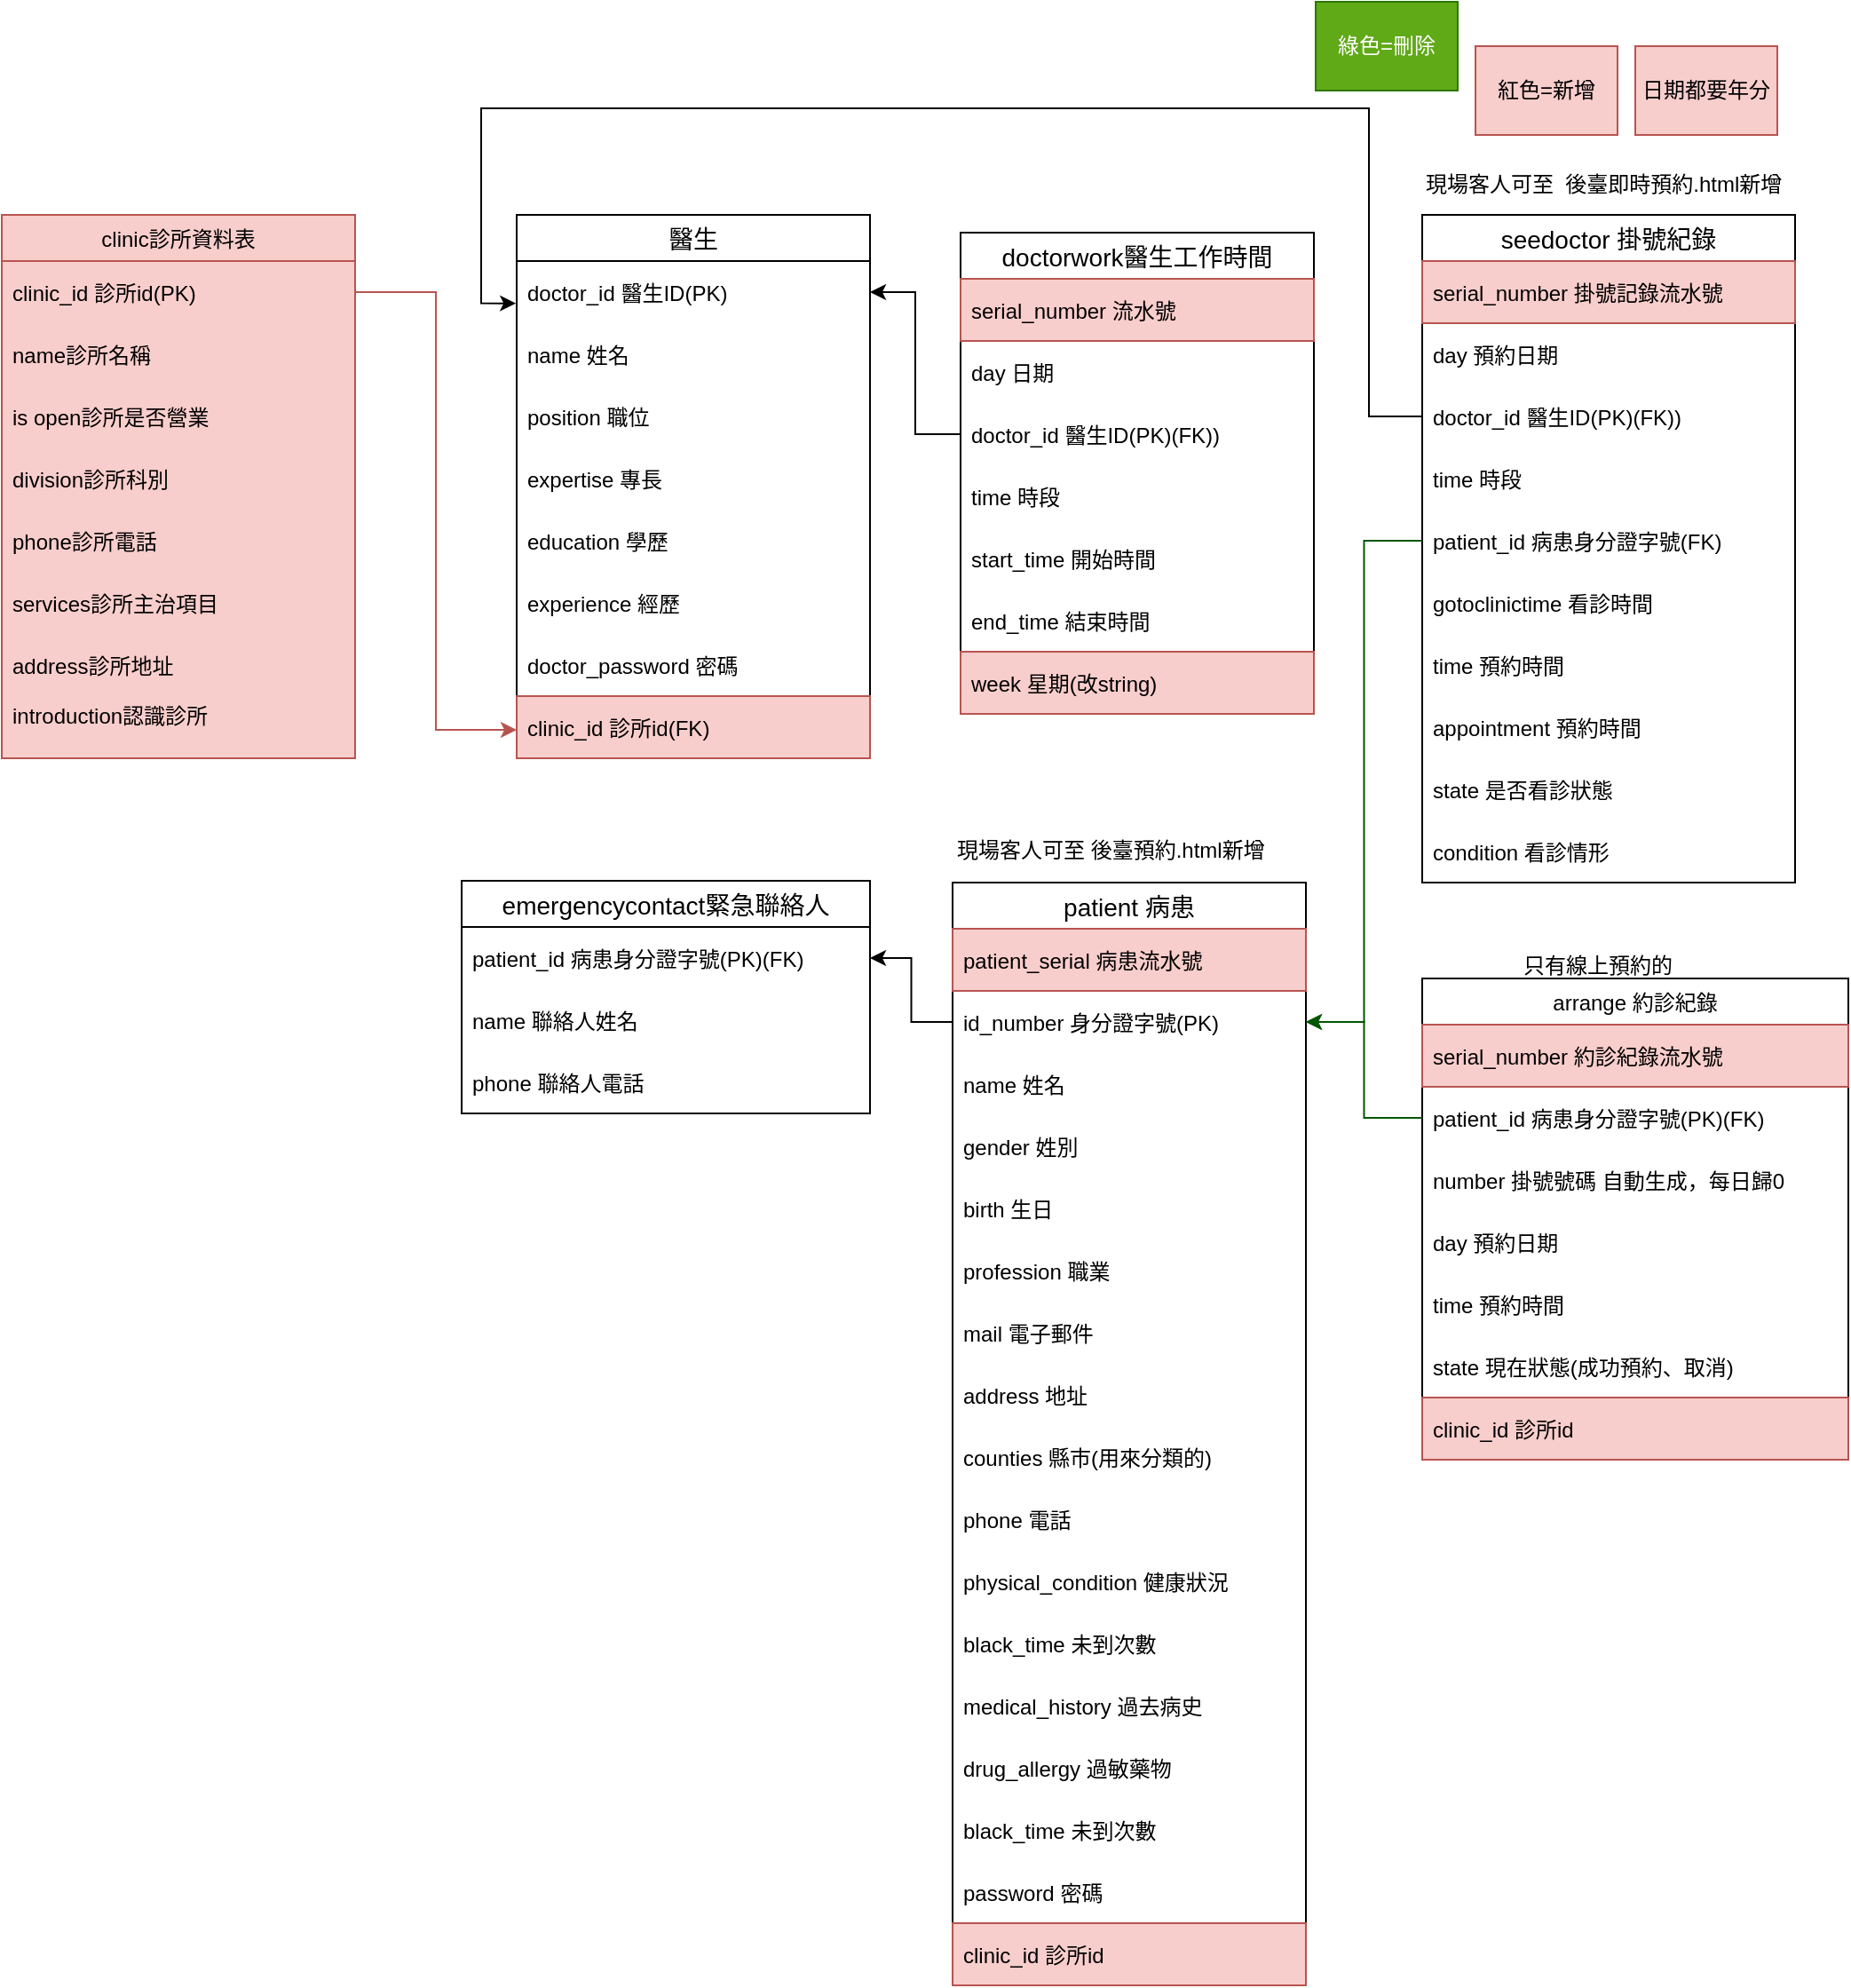 <mxfile version="15.0.6" type="device"><diagram id="n4d2xV0GGDFFNTj9FGuI" name="DB-Relative"><mxGraphModel dx="1673" dy="523" grid="1" gridSize="10" guides="1" tooltips="1" connect="1" arrows="1" fold="1" page="1" pageScale="1" pageWidth="827" pageHeight="1169" math="0" shadow="0"><root><mxCell id="0"/><mxCell id="1" parent="0"/><mxCell id="-AFXN4szLp_xMNN-WdCh-9" value="doctorwork醫生工作時間" style="swimlane;fontStyle=0;childLayout=stackLayout;horizontal=1;startSize=26;horizontalStack=0;resizeParent=1;resizeParentMax=0;resizeLast=0;collapsible=1;marginBottom=0;align=center;fontSize=14;verticalAlign=middle;" parent="1" vertex="1"><mxGeometry x="290" y="140" width="199" height="271" as="geometry"/></mxCell><mxCell id="yIX5ux9dhAUpR-qmzw8r-2" value="serial_number 流水號" style="text;strokeColor=#b85450;fillColor=#f8cecc;spacingLeft=4;spacingRight=4;overflow=hidden;rotatable=0;points=[[0,0.5],[1,0.5]];portConstraint=eastwest;fontSize=12;align=left;verticalAlign=middle;" parent="-AFXN4szLp_xMNN-WdCh-9" vertex="1"><mxGeometry y="26" width="199" height="35" as="geometry"/></mxCell><mxCell id="IwRC-hOSUaBxN5BVuLLr-1" value="day 日期" style="text;strokeColor=none;fillColor=none;spacingLeft=4;spacingRight=4;overflow=hidden;rotatable=0;points=[[0,0.5],[1,0.5]];portConstraint=eastwest;fontSize=12;align=left;verticalAlign=middle;" parent="-AFXN4szLp_xMNN-WdCh-9" vertex="1"><mxGeometry y="61" width="199" height="35" as="geometry"/></mxCell><mxCell id="-AFXN4szLp_xMNN-WdCh-10" value="doctor_id 醫生ID(PK)(FK))" style="text;strokeColor=none;fillColor=none;spacingLeft=4;spacingRight=4;overflow=hidden;rotatable=0;points=[[0,0.5],[1,0.5]];portConstraint=eastwest;fontSize=12;align=left;verticalAlign=middle;" parent="-AFXN4szLp_xMNN-WdCh-9" vertex="1"><mxGeometry y="96" width="199" height="35" as="geometry"/></mxCell><mxCell id="-AFXN4szLp_xMNN-WdCh-12" value="time 時段" style="text;spacingLeft=4;spacingRight=4;overflow=hidden;rotatable=0;points=[[0,0.5],[1,0.5]];portConstraint=eastwest;fontSize=12;align=left;verticalAlign=middle;" parent="-AFXN4szLp_xMNN-WdCh-9" vertex="1"><mxGeometry y="131" width="199" height="35" as="geometry"/></mxCell><mxCell id="8bHe2b7wiV-cg1-uFU2j-1" value="start_time 開始時間" style="text;spacingLeft=4;spacingRight=4;overflow=hidden;rotatable=0;points=[[0,0.5],[1,0.5]];portConstraint=eastwest;fontSize=12;align=left;verticalAlign=middle;" parent="-AFXN4szLp_xMNN-WdCh-9" vertex="1"><mxGeometry y="166" width="199" height="35" as="geometry"/></mxCell><mxCell id="8bHe2b7wiV-cg1-uFU2j-2" value="end_time 結束時間" style="text;spacingLeft=4;spacingRight=4;overflow=hidden;rotatable=0;points=[[0,0.5],[1,0.5]];portConstraint=eastwest;fontSize=12;align=left;verticalAlign=middle;" parent="-AFXN4szLp_xMNN-WdCh-9" vertex="1"><mxGeometry y="201" width="199" height="35" as="geometry"/></mxCell><mxCell id="-AFXN4szLp_xMNN-WdCh-11" value="week 星期(改string)" style="text;strokeColor=#b85450;fillColor=#f8cecc;spacingLeft=4;spacingRight=4;overflow=hidden;rotatable=0;points=[[0,0.5],[1,0.5]];portConstraint=eastwest;fontSize=12;align=left;verticalAlign=middle;" parent="-AFXN4szLp_xMNN-WdCh-9" vertex="1"><mxGeometry y="236" width="199" height="35" as="geometry"/></mxCell><mxCell id="-AFXN4szLp_xMNN-WdCh-15" value="seedoctor 掛號紀錄" style="swimlane;fontStyle=0;childLayout=stackLayout;horizontal=1;startSize=26;horizontalStack=0;resizeParent=1;resizeParentMax=0;resizeLast=0;collapsible=1;marginBottom=0;align=center;fontSize=14;verticalAlign=middle;" parent="1" vertex="1"><mxGeometry x="550" y="130" width="210" height="376" as="geometry"/></mxCell><mxCell id="26OJdM0_whWtTToFp4NL-1" value="serial_number 掛號記錄流水號" style="text;spacingLeft=4;spacingRight=4;overflow=hidden;rotatable=0;points=[[0,0.5],[1,0.5]];portConstraint=eastwest;fontSize=12;fillColor=#f8cecc;strokeColor=#b85450;align=left;verticalAlign=middle;" parent="-AFXN4szLp_xMNN-WdCh-15" vertex="1"><mxGeometry y="26" width="210" height="35" as="geometry"/></mxCell><mxCell id="IwRC-hOSUaBxN5BVuLLr-4" value="day 預約日期" style="text;strokeColor=none;fillColor=none;spacingLeft=4;spacingRight=4;overflow=hidden;rotatable=0;points=[[0,0.5],[1,0.5]];portConstraint=eastwest;fontSize=12;align=left;verticalAlign=middle;" parent="-AFXN4szLp_xMNN-WdCh-15" vertex="1"><mxGeometry y="61" width="210" height="35" as="geometry"/></mxCell><mxCell id="IwRC-hOSUaBxN5BVuLLr-3" value="doctor_id 醫生ID(PK)(FK))" style="text;strokeColor=none;fillColor=none;spacingLeft=4;spacingRight=4;overflow=hidden;rotatable=0;points=[[0,0.5],[1,0.5]];portConstraint=eastwest;fontSize=12;align=left;verticalAlign=middle;" parent="-AFXN4szLp_xMNN-WdCh-15" vertex="1"><mxGeometry y="96" width="210" height="35" as="geometry"/></mxCell><mxCell id="IwRC-hOSUaBxN5BVuLLr-5" value="time 時段" style="text;spacingLeft=4;spacingRight=4;overflow=hidden;rotatable=0;points=[[0,0.5],[1,0.5]];portConstraint=eastwest;fontSize=12;align=left;verticalAlign=middle;" parent="-AFXN4szLp_xMNN-WdCh-15" vertex="1"><mxGeometry y="131" width="210" height="35" as="geometry"/></mxCell><mxCell id="-AFXN4szLp_xMNN-WdCh-27" value="patient_id 病患身分證字號(FK)" style="text;strokeColor=none;fillColor=none;spacingLeft=4;spacingRight=4;overflow=hidden;rotatable=0;points=[[0,0.5],[1,0.5]];portConstraint=eastwest;fontSize=12;align=left;verticalAlign=middle;" parent="-AFXN4szLp_xMNN-WdCh-15" vertex="1"><mxGeometry y="166" width="210" height="35" as="geometry"/></mxCell><mxCell id="-AFXN4szLp_xMNN-WdCh-21" value="gotoclinictime 看診時間" style="text;strokeColor=none;fillColor=none;spacingLeft=4;spacingRight=4;overflow=hidden;rotatable=0;points=[[0,0.5],[1,0.5]];portConstraint=eastwest;fontSize=12;align=left;verticalAlign=middle;" parent="-AFXN4szLp_xMNN-WdCh-15" vertex="1"><mxGeometry y="201" width="210" height="35" as="geometry"/></mxCell><mxCell id="tMIEvI2lu2qy-A27_BhQ-5" value="time 預約時間" style="text;align=left;verticalAlign=middle;spacingLeft=4;spacingRight=4;overflow=hidden;rotatable=0;points=[[0,0.5],[1,0.5]];portConstraint=eastwest;" parent="-AFXN4szLp_xMNN-WdCh-15" vertex="1"><mxGeometry y="236" width="210" height="35" as="geometry"/></mxCell><mxCell id="-AFXN4szLp_xMNN-WdCh-20" value="appointment 預約時間" style="text;spacingLeft=4;spacingRight=4;overflow=hidden;rotatable=0;points=[[0,0.5],[1,0.5]];portConstraint=eastwest;fontSize=12;align=left;verticalAlign=middle;" parent="-AFXN4szLp_xMNN-WdCh-15" vertex="1"><mxGeometry y="271" width="210" height="35" as="geometry"/></mxCell><mxCell id="80o52AITnJoClOpP2SUQ-1" value="state 是否看診狀態" style="text;align=left;verticalAlign=middle;spacingLeft=4;spacingRight=4;overflow=hidden;rotatable=0;points=[[0,0.5],[1,0.5]];portConstraint=eastwest;" parent="-AFXN4szLp_xMNN-WdCh-15" vertex="1"><mxGeometry y="306" width="210" height="35" as="geometry"/></mxCell><mxCell id="-AFXN4szLp_xMNN-WdCh-18" value="condition 看診情形" style="text;spacingLeft=4;spacingRight=4;overflow=hidden;rotatable=0;points=[[0,0.5],[1,0.5]];portConstraint=eastwest;fontSize=12;align=left;verticalAlign=middle;" parent="-AFXN4szLp_xMNN-WdCh-15" vertex="1"><mxGeometry y="341" width="210" height="35" as="geometry"/></mxCell><mxCell id="-AFXN4szLp_xMNN-WdCh-28" value="patient 病患" style="swimlane;fontStyle=0;childLayout=stackLayout;horizontal=1;startSize=26;horizontalStack=0;resizeParent=1;resizeParentMax=0;resizeLast=0;collapsible=1;marginBottom=0;align=center;fontSize=14;verticalAlign=middle;" parent="1" vertex="1"><mxGeometry x="285.5" y="506" width="199" height="621" as="geometry"/></mxCell><mxCell id="T3M9LUG5l-D43eBqwd4g-4" value="patient_serial 病患流水號" style="text;spacingLeft=4;spacingRight=4;overflow=hidden;rotatable=0;points=[[0,0.5],[1,0.5]];portConstraint=eastwest;fontSize=12;fillColor=#f8cecc;strokeColor=#b85450;align=left;verticalAlign=middle;" vertex="1" parent="-AFXN4szLp_xMNN-WdCh-28"><mxGeometry y="26" width="199" height="35" as="geometry"/></mxCell><mxCell id="-AFXN4szLp_xMNN-WdCh-29" value="id_number 身分證字號(PK)" style="text;spacingLeft=4;spacingRight=4;overflow=hidden;rotatable=0;points=[[0,0.5],[1,0.5]];portConstraint=eastwest;fontSize=12;align=left;verticalAlign=middle;" parent="-AFXN4szLp_xMNN-WdCh-28" vertex="1"><mxGeometry y="61" width="199" height="35" as="geometry"/></mxCell><mxCell id="-AFXN4szLp_xMNN-WdCh-30" value="name 姓名" style="text;strokeColor=none;fillColor=none;spacingLeft=4;spacingRight=4;overflow=hidden;rotatable=0;points=[[0,0.5],[1,0.5]];portConstraint=eastwest;fontSize=12;align=left;verticalAlign=middle;" parent="-AFXN4szLp_xMNN-WdCh-28" vertex="1"><mxGeometry y="96" width="199" height="35" as="geometry"/></mxCell><mxCell id="-AFXN4szLp_xMNN-WdCh-32" value="gender 姓別" style="text;strokeColor=none;fillColor=none;spacingLeft=4;spacingRight=4;overflow=hidden;rotatable=0;points=[[0,0.5],[1,0.5]];portConstraint=eastwest;fontSize=12;align=left;verticalAlign=middle;" parent="-AFXN4szLp_xMNN-WdCh-28" vertex="1"><mxGeometry y="131" width="199" height="35" as="geometry"/></mxCell><mxCell id="-AFXN4szLp_xMNN-WdCh-31" value="birth 生日" style="text;strokeColor=none;fillColor=none;spacingLeft=4;spacingRight=4;overflow=hidden;rotatable=0;points=[[0,0.5],[1,0.5]];portConstraint=eastwest;fontSize=12;align=left;verticalAlign=middle;" parent="-AFXN4szLp_xMNN-WdCh-28" vertex="1"><mxGeometry y="166" width="199" height="35" as="geometry"/></mxCell><mxCell id="-AFXN4szLp_xMNN-WdCh-34" value="profession 職業" style="text;strokeColor=none;fillColor=none;spacingLeft=4;spacingRight=4;overflow=hidden;rotatable=0;points=[[0,0.5],[1,0.5]];portConstraint=eastwest;fontSize=12;align=left;verticalAlign=middle;" parent="-AFXN4szLp_xMNN-WdCh-28" vertex="1"><mxGeometry y="201" width="199" height="35" as="geometry"/></mxCell><mxCell id="4D-KT_aXUh1OZixYXJ8g-27" value="mail 電子郵件" style="text;spacingLeft=4;spacingRight=4;overflow=hidden;rotatable=0;points=[[0,0.5],[1,0.5]];portConstraint=eastwest;fontSize=12;align=left;verticalAlign=middle;" parent="-AFXN4szLp_xMNN-WdCh-28" vertex="1"><mxGeometry y="236" width="199" height="35" as="geometry"/></mxCell><mxCell id="-AFXN4szLp_xMNN-WdCh-35" value="address 地址" style="text;strokeColor=none;fillColor=none;spacingLeft=4;spacingRight=4;overflow=hidden;rotatable=0;points=[[0,0.5],[1,0.5]];portConstraint=eastwest;fontSize=12;align=left;verticalAlign=middle;" parent="-AFXN4szLp_xMNN-WdCh-28" vertex="1"><mxGeometry y="271" width="199" height="35" as="geometry"/></mxCell><mxCell id="4D-KT_aXUh1OZixYXJ8g-28" value="counties 縣市(用來分類的)" style="text;spacingLeft=4;spacingRight=4;overflow=hidden;rotatable=0;points=[[0,0.5],[1,0.5]];portConstraint=eastwest;fontSize=12;align=left;verticalAlign=middle;" parent="-AFXN4szLp_xMNN-WdCh-28" vertex="1"><mxGeometry y="306" width="199" height="35" as="geometry"/></mxCell><mxCell id="-AFXN4szLp_xMNN-WdCh-33" value="phone 電話" style="text;spacingLeft=4;spacingRight=4;overflow=hidden;rotatable=0;points=[[0,0.5],[1,0.5]];portConstraint=eastwest;fontSize=12;align=left;verticalAlign=middle;" parent="-AFXN4szLp_xMNN-WdCh-28" vertex="1"><mxGeometry y="341" width="199" height="35" as="geometry"/></mxCell><mxCell id="-AFXN4szLp_xMNN-WdCh-38" value="physical_condition 健康狀況" style="text;strokeColor=none;fillColor=none;spacingLeft=4;spacingRight=4;overflow=hidden;rotatable=0;points=[[0,0.5],[1,0.5]];portConstraint=eastwest;fontSize=12;align=left;verticalAlign=middle;" parent="-AFXN4szLp_xMNN-WdCh-28" vertex="1"><mxGeometry y="376" width="199" height="35" as="geometry"/></mxCell><mxCell id="-AFXN4szLp_xMNN-WdCh-37" value="black_time 未到次數" style="text;strokeColor=none;fillColor=none;spacingLeft=4;spacingRight=4;overflow=hidden;rotatable=0;points=[[0,0.5],[1,0.5]];portConstraint=eastwest;fontSize=12;align=left;verticalAlign=middle;" parent="-AFXN4szLp_xMNN-WdCh-28" vertex="1"><mxGeometry y="411" width="199" height="35" as="geometry"/></mxCell><mxCell id="4D-KT_aXUh1OZixYXJ8g-30" value="medical_history 過去病史" style="text;align=left;verticalAlign=middle;spacingLeft=4;spacingRight=4;overflow=hidden;rotatable=0;points=[[0,0.5],[1,0.5]];portConstraint=eastwest;" parent="-AFXN4szLp_xMNN-WdCh-28" vertex="1"><mxGeometry y="446" width="199" height="35" as="geometry"/></mxCell><mxCell id="80o52AITnJoClOpP2SUQ-2" value="drug_allergy 過敏藥物" style="text;strokeColor=none;fillColor=none;align=left;verticalAlign=middle;spacingLeft=4;spacingRight=4;overflow=hidden;rotatable=0;points=[[0,0.5],[1,0.5]];portConstraint=eastwest;" parent="-AFXN4szLp_xMNN-WdCh-28" vertex="1"><mxGeometry y="481" width="199" height="35" as="geometry"/></mxCell><mxCell id="4D-KT_aXUh1OZixYXJ8g-29" value="black_time 未到次數" style="text;strokeColor=none;fillColor=none;spacingLeft=4;spacingRight=4;overflow=hidden;rotatable=0;points=[[0,0.5],[1,0.5]];portConstraint=eastwest;fontSize=12;align=left;verticalAlign=middle;" parent="-AFXN4szLp_xMNN-WdCh-28" vertex="1"><mxGeometry y="516" width="199" height="35" as="geometry"/></mxCell><mxCell id="-AFXN4szLp_xMNN-WdCh-36" value="password 密碼" style="text;spacingLeft=4;spacingRight=4;overflow=hidden;rotatable=0;points=[[0,0.5],[1,0.5]];portConstraint=eastwest;fontSize=12;align=left;verticalAlign=middle;" parent="-AFXN4szLp_xMNN-WdCh-28" vertex="1"><mxGeometry y="551" width="199" height="35" as="geometry"/></mxCell><mxCell id="BETnTzmJNfP5AHkKpHPk-1" value="clinic_id 診所id" style="text;spacingLeft=4;spacingRight=4;overflow=hidden;rotatable=0;points=[[0,0.5],[1,0.5]];portConstraint=eastwest;fontSize=12;fillColor=#f8cecc;strokeColor=#b85450;align=left;verticalAlign=middle;" parent="-AFXN4szLp_xMNN-WdCh-28" vertex="1"><mxGeometry y="586" width="199" height="35" as="geometry"/></mxCell><mxCell id="-AFXN4szLp_xMNN-WdCh-39" value="emergencycontact緊急聯絡人" style="swimlane;fontStyle=0;childLayout=stackLayout;horizontal=1;startSize=26;horizontalStack=0;resizeParent=1;resizeParentMax=0;resizeLast=0;collapsible=1;marginBottom=0;align=center;fontSize=14;verticalAlign=middle;" parent="1" vertex="1"><mxGeometry x="9" y="505" width="230" height="131" as="geometry"/></mxCell><mxCell id="-AFXN4szLp_xMNN-WdCh-40" value="patient_id 病患身分證字號(PK)(FK)" style="text;strokeColor=none;fillColor=none;spacingLeft=4;spacingRight=4;overflow=hidden;rotatable=0;points=[[0,0.5],[1,0.5]];portConstraint=eastwest;fontSize=12;align=left;verticalAlign=middle;" parent="-AFXN4szLp_xMNN-WdCh-39" vertex="1"><mxGeometry y="26" width="230" height="35" as="geometry"/></mxCell><mxCell id="-AFXN4szLp_xMNN-WdCh-41" value="name 聯絡人姓名" style="text;strokeColor=none;fillColor=none;spacingLeft=4;spacingRight=4;overflow=hidden;rotatable=0;points=[[0,0.5],[1,0.5]];portConstraint=eastwest;fontSize=12;align=left;verticalAlign=middle;" parent="-AFXN4szLp_xMNN-WdCh-39" vertex="1"><mxGeometry y="61" width="230" height="35" as="geometry"/></mxCell><mxCell id="-AFXN4szLp_xMNN-WdCh-42" value="phone 聯絡人電話" style="text;strokeColor=none;fillColor=none;spacingLeft=4;spacingRight=4;overflow=hidden;rotatable=0;points=[[0,0.5],[1,0.5]];portConstraint=eastwest;fontSize=12;align=left;verticalAlign=middle;" parent="-AFXN4szLp_xMNN-WdCh-39" vertex="1"><mxGeometry y="96" width="230" height="35" as="geometry"/></mxCell><mxCell id="-AFXN4szLp_xMNN-WdCh-46" style="edgeStyle=orthogonalEdgeStyle;rounded=0;orthogonalLoop=1;jettySize=auto;html=1;entryX=1;entryY=0.5;entryDx=0;entryDy=0;fillColor=#008a00;strokeColor=#005700;" parent="1" source="-AFXN4szLp_xMNN-WdCh-27" target="-AFXN4szLp_xMNN-WdCh-29" edge="1"><mxGeometry relative="1" as="geometry"/></mxCell><mxCell id="doAEIiPj6OrHNxvMZ-Hv-3" style="edgeStyle=orthogonalEdgeStyle;rounded=0;orthogonalLoop=1;jettySize=auto;html=1;" parent="1" source="-AFXN4szLp_xMNN-WdCh-10" target="-AFXN4szLp_xMNN-WdCh-2" edge="1"><mxGeometry relative="1" as="geometry"/></mxCell><mxCell id="4D-KT_aXUh1OZixYXJ8g-1" value="arrange 約診紀錄" style="swimlane;fontStyle=0;childLayout=stackLayout;horizontal=1;startSize=26;horizontalStack=0;resizeParent=1;resizeParentMax=0;resizeLast=0;collapsible=1;marginBottom=0;align=center;verticalAlign=middle;" parent="1" vertex="1"><mxGeometry x="550" y="560" width="240" height="271" as="geometry"/></mxCell><mxCell id="yIX5ux9dhAUpR-qmzw8r-1" value="serial_number 約診紀錄流水號" style="text;strokeColor=#b85450;fillColor=#f8cecc;spacingLeft=4;spacingRight=4;overflow=hidden;rotatable=0;points=[[0,0.5],[1,0.5]];portConstraint=eastwest;fontSize=12;align=left;verticalAlign=middle;" parent="4D-KT_aXUh1OZixYXJ8g-1" vertex="1"><mxGeometry y="26" width="240" height="35" as="geometry"/></mxCell><mxCell id="tMIEvI2lu2qy-A27_BhQ-7" value="patient_id 病患身分證字號(PK)(FK)" style="text;spacingLeft=4;spacingRight=4;overflow=hidden;rotatable=0;points=[[0,0.5],[1,0.5]];portConstraint=eastwest;fontSize=12;align=left;verticalAlign=middle;" parent="4D-KT_aXUh1OZixYXJ8g-1" vertex="1"><mxGeometry y="61" width="240" height="35" as="geometry"/></mxCell><mxCell id="8bHe2b7wiV-cg1-uFU2j-6" value="number 掛號號碼 自動生成，每日歸0" style="text;spacingLeft=4;spacingRight=4;overflow=hidden;rotatable=0;points=[[0,0.5],[1,0.5]];portConstraint=eastwest;fontSize=12;align=left;verticalAlign=middle;" parent="4D-KT_aXUh1OZixYXJ8g-1" vertex="1"><mxGeometry y="96" width="240" height="35" as="geometry"/></mxCell><mxCell id="4D-KT_aXUh1OZixYXJ8g-6" value="day 預約日期" style="text;align=left;verticalAlign=middle;spacingLeft=4;spacingRight=4;overflow=hidden;rotatable=0;points=[[0,0.5],[1,0.5]];portConstraint=eastwest;" parent="4D-KT_aXUh1OZixYXJ8g-1" vertex="1"><mxGeometry y="131" width="240" height="35" as="geometry"/></mxCell><mxCell id="4D-KT_aXUh1OZixYXJ8g-7" value="time 預約時間" style="text;align=left;verticalAlign=middle;spacingLeft=4;spacingRight=4;overflow=hidden;rotatable=0;points=[[0,0.5],[1,0.5]];portConstraint=eastwest;" parent="4D-KT_aXUh1OZixYXJ8g-1" vertex="1"><mxGeometry y="166" width="240" height="35" as="geometry"/></mxCell><mxCell id="4D-KT_aXUh1OZixYXJ8g-9" value="state 現在狀態(成功預約、取消)" style="text;align=left;verticalAlign=middle;spacingLeft=4;spacingRight=4;overflow=hidden;rotatable=0;points=[[0,0.5],[1,0.5]];portConstraint=eastwest;" parent="4D-KT_aXUh1OZixYXJ8g-1" vertex="1"><mxGeometry y="201" width="240" height="35" as="geometry"/></mxCell><mxCell id="T3M9LUG5l-D43eBqwd4g-3" value="clinic_id 診所id" style="text;align=left;verticalAlign=middle;spacingLeft=4;spacingRight=4;overflow=hidden;rotatable=0;points=[[0,0.5],[1,0.5]];portConstraint=eastwest;fillColor=#f8cecc;strokeColor=#b85450;" vertex="1" parent="4D-KT_aXUh1OZixYXJ8g-1"><mxGeometry y="236" width="240" height="35" as="geometry"/></mxCell><mxCell id="8bHe2b7wiV-cg1-uFU2j-3" value="紅色=新增" style="text;html=1;strokeColor=#b85450;fillColor=#f8cecc;align=center;verticalAlign=middle;whiteSpace=wrap;rounded=0;" parent="1" vertex="1"><mxGeometry x="580" y="35" width="80" height="50" as="geometry"/></mxCell><mxCell id="ajqby4A7WRTTIinefMuF-22" value="現場客人可至 後臺預約.html新增" style="text;html=1;strokeColor=none;fillColor=none;align=left;verticalAlign=middle;whiteSpace=wrap;rounded=0;" parent="1" vertex="1"><mxGeometry x="285.5" y="470" width="204.5" height="35" as="geometry"/></mxCell><mxCell id="ajqby4A7WRTTIinefMuF-27" value="現場客人可至&amp;nbsp; 後臺即時預約.html新增" style="text;html=1;strokeColor=none;fillColor=none;align=left;verticalAlign=middle;whiteSpace=wrap;rounded=0;" parent="1" vertex="1"><mxGeometry x="550" y="95" width="210" height="35" as="geometry"/></mxCell><mxCell id="tMIEvI2lu2qy-A27_BhQ-3" value="日期都要年分" style="text;html=1;strokeColor=#b85450;fillColor=#f8cecc;align=center;verticalAlign=middle;whiteSpace=wrap;rounded=0;" parent="1" vertex="1"><mxGeometry x="670" y="35" width="80" height="50" as="geometry"/></mxCell><mxCell id="tMIEvI2lu2qy-A27_BhQ-8" style="edgeStyle=orthogonalEdgeStyle;rounded=0;orthogonalLoop=1;jettySize=auto;html=1;entryX=1;entryY=0.5;entryDx=0;entryDy=0;fillColor=#008a00;strokeColor=#005700;" parent="1" source="tMIEvI2lu2qy-A27_BhQ-7" target="-AFXN4szLp_xMNN-WdCh-29" edge="1"><mxGeometry relative="1" as="geometry"/></mxCell><mxCell id="tMIEvI2lu2qy-A27_BhQ-9" value="只有線上預約的" style="text;html=1;strokeColor=none;fillColor=none;align=left;verticalAlign=middle;whiteSpace=wrap;rounded=0;" parent="1" vertex="1"><mxGeometry x="605" y="535" width="100" height="35" as="geometry"/></mxCell><mxCell id="26OJdM0_whWtTToFp4NL-4" value="clinic診所資料表" style="swimlane;fontStyle=0;childLayout=stackLayout;horizontal=1;startSize=26;horizontalStack=0;resizeParent=1;resizeParentMax=0;resizeLast=0;collapsible=1;marginBottom=0;swimlaneFillColor=#F8CECC;rounded=0;swimlaneLine=1;shadow=0;glass=0;sketch=0;labelBorderColor=none;fillColor=#f8cecc;strokeColor=#b85450;align=center;verticalAlign=middle;" parent="1" vertex="1"><mxGeometry x="-250" y="130" width="199" height="306" as="geometry"/></mxCell><mxCell id="26OJdM0_whWtTToFp4NL-5" value="clinic_id 診所id(PK)" style="text;align=left;verticalAlign=middle;spacingLeft=4;spacingRight=4;overflow=hidden;rotatable=0;points=[[0,0.5],[1,0.5]];portConstraint=eastwest;" parent="26OJdM0_whWtTToFp4NL-4" vertex="1"><mxGeometry y="26" width="199" height="35" as="geometry"/></mxCell><mxCell id="26OJdM0_whWtTToFp4NL-6" value="name診所名稱" style="text;strokeColor=none;fillColor=none;align=left;verticalAlign=middle;spacingLeft=4;spacingRight=4;overflow=hidden;rotatable=0;points=[[0,0.5],[1,0.5]];portConstraint=eastwest;" parent="26OJdM0_whWtTToFp4NL-4" vertex="1"><mxGeometry y="61" width="199" height="35" as="geometry"/></mxCell><mxCell id="26OJdM0_whWtTToFp4NL-7" value="is open診所是否營業" style="text;strokeColor=none;fillColor=none;align=left;verticalAlign=middle;spacingLeft=4;spacingRight=4;overflow=hidden;rotatable=0;points=[[0,0.5],[1,0.5]];portConstraint=eastwest;" parent="26OJdM0_whWtTToFp4NL-4" vertex="1"><mxGeometry y="96" width="199" height="35" as="geometry"/></mxCell><mxCell id="26OJdM0_whWtTToFp4NL-8" value="division診所科別" style="text;strokeColor=none;fillColor=none;align=left;verticalAlign=middle;spacingLeft=4;spacingRight=4;overflow=hidden;rotatable=0;points=[[0,0.5],[1,0.5]];portConstraint=eastwest;" parent="26OJdM0_whWtTToFp4NL-4" vertex="1"><mxGeometry y="131" width="199" height="35" as="geometry"/></mxCell><mxCell id="26OJdM0_whWtTToFp4NL-9" value="phone診所電話" style="text;strokeColor=none;fillColor=none;align=left;verticalAlign=middle;spacingLeft=4;spacingRight=4;overflow=hidden;rotatable=0;points=[[0,0.5],[1,0.5]];portConstraint=eastwest;" parent="26OJdM0_whWtTToFp4NL-4" vertex="1"><mxGeometry y="166" width="199" height="35" as="geometry"/></mxCell><mxCell id="26OJdM0_whWtTToFp4NL-10" value="services診所主治項目" style="text;strokeColor=none;fillColor=none;align=left;verticalAlign=middle;spacingLeft=4;spacingRight=4;overflow=hidden;rotatable=0;points=[[0,0.5],[1,0.5]];portConstraint=eastwest;" parent="26OJdM0_whWtTToFp4NL-4" vertex="1"><mxGeometry y="201" width="199" height="35" as="geometry"/></mxCell><mxCell id="26OJdM0_whWtTToFp4NL-11" value="address診所地址" style="text;strokeColor=none;fillColor=none;align=left;verticalAlign=middle;spacingLeft=4;spacingRight=4;overflow=hidden;rotatable=0;points=[[0,0.5],[1,0.5]];portConstraint=eastwest;" parent="26OJdM0_whWtTToFp4NL-4" vertex="1"><mxGeometry y="236" width="199" height="35" as="geometry"/></mxCell><mxCell id="26OJdM0_whWtTToFp4NL-12" value="introduction認識診所&#10;" style="text;strokeColor=none;fillColor=none;align=left;verticalAlign=middle;spacingLeft=4;spacingRight=4;overflow=hidden;rotatable=0;points=[[0,0.5],[1,0.5]];portConstraint=eastwest;" parent="26OJdM0_whWtTToFp4NL-4" vertex="1"><mxGeometry y="271" width="199" height="35" as="geometry"/></mxCell><mxCell id="-AFXN4szLp_xMNN-WdCh-1" value="醫生" style="swimlane;fontStyle=0;childLayout=stackLayout;horizontal=1;startSize=26;horizontalStack=0;resizeParent=1;resizeParentMax=0;resizeLast=0;collapsible=1;marginBottom=0;align=center;fontSize=14;flipH=1;shadow=0;verticalAlign=middle;" parent="1" vertex="1"><mxGeometry x="40" y="130" width="199" height="306" as="geometry"/></mxCell><mxCell id="-AFXN4szLp_xMNN-WdCh-2" value="doctor_id 醫生ID(PK)" style="text;strokeColor=none;fillColor=none;spacingLeft=4;spacingRight=4;overflow=hidden;rotatable=0;points=[[0,0.5],[1,0.5]];portConstraint=eastwest;fontSize=12;align=left;verticalAlign=middle;" parent="-AFXN4szLp_xMNN-WdCh-1" vertex="1"><mxGeometry y="26" width="199" height="35" as="geometry"/></mxCell><mxCell id="-AFXN4szLp_xMNN-WdCh-3" value="name 姓名" style="text;strokeColor=none;fillColor=none;spacingLeft=4;spacingRight=4;overflow=hidden;rotatable=0;points=[[0,0.5],[1,0.5]];portConstraint=eastwest;fontSize=12;align=left;verticalAlign=middle;" parent="-AFXN4szLp_xMNN-WdCh-1" vertex="1"><mxGeometry y="61" width="199" height="35" as="geometry"/></mxCell><mxCell id="-AFXN4szLp_xMNN-WdCh-4" value="position 職位" style="text;strokeColor=none;fillColor=none;spacingLeft=4;spacingRight=4;overflow=hidden;rotatable=0;points=[[0,0.5],[1,0.5]];portConstraint=eastwest;fontSize=12;align=left;verticalAlign=middle;" parent="-AFXN4szLp_xMNN-WdCh-1" vertex="1"><mxGeometry y="96" width="199" height="35" as="geometry"/></mxCell><mxCell id="-AFXN4szLp_xMNN-WdCh-6" value="expertise 專長" style="text;strokeColor=none;fillColor=none;spacingLeft=4;spacingRight=4;overflow=hidden;rotatable=0;points=[[0,0.5],[1,0.5]];portConstraint=eastwest;fontSize=12;align=left;verticalAlign=middle;" parent="-AFXN4szLp_xMNN-WdCh-1" vertex="1"><mxGeometry y="131" width="199" height="35" as="geometry"/></mxCell><mxCell id="-AFXN4szLp_xMNN-WdCh-5" value="education 學歷" style="text;strokeColor=none;fillColor=none;spacingLeft=4;spacingRight=4;overflow=hidden;rotatable=0;points=[[0,0.5],[1,0.5]];portConstraint=eastwest;fontSize=12;align=left;verticalAlign=middle;" parent="-AFXN4szLp_xMNN-WdCh-1" vertex="1"><mxGeometry y="166" width="199" height="35" as="geometry"/></mxCell><mxCell id="-AFXN4szLp_xMNN-WdCh-7" value="experience 經歷" style="text;strokeColor=none;fillColor=none;spacingLeft=4;spacingRight=4;overflow=hidden;rotatable=0;points=[[0,0.5],[1,0.5]];portConstraint=eastwest;fontSize=12;align=left;verticalAlign=middle;" parent="-AFXN4szLp_xMNN-WdCh-1" vertex="1"><mxGeometry y="201" width="199" height="35" as="geometry"/></mxCell><mxCell id="-AFXN4szLp_xMNN-WdCh-8" value="doctor_password 密碼" style="text;strokeColor=none;fillColor=none;spacingLeft=4;spacingRight=4;overflow=hidden;rotatable=0;points=[[0,0.5],[1,0.5]];portConstraint=eastwest;fontSize=12;align=left;verticalAlign=middle;" parent="-AFXN4szLp_xMNN-WdCh-1" vertex="1"><mxGeometry y="236" width="199" height="35" as="geometry"/></mxCell><mxCell id="26OJdM0_whWtTToFp4NL-16" value="clinic_id 診所id(FK)" style="text;strokeColor=#b85450;fillColor=#f8cecc;spacingLeft=4;spacingRight=4;overflow=hidden;rotatable=0;points=[[0,0.5],[1,0.5]];portConstraint=eastwest;fontSize=12;align=left;verticalAlign=middle;" parent="-AFXN4szLp_xMNN-WdCh-1" vertex="1"><mxGeometry y="271" width="199" height="35" as="geometry"/></mxCell><mxCell id="26OJdM0_whWtTToFp4NL-14" style="edgeStyle=orthogonalEdgeStyle;rounded=0;orthogonalLoop=1;jettySize=auto;html=1;entryX=-0.002;entryY=0.681;entryDx=0;entryDy=0;entryPerimeter=0;" parent="1" source="IwRC-hOSUaBxN5BVuLLr-3" target="-AFXN4szLp_xMNN-WdCh-2" edge="1"><mxGeometry relative="1" as="geometry"><Array as="points"><mxPoint x="520" y="243"/><mxPoint x="520" y="70"/><mxPoint x="20" y="70"/><mxPoint x="20" y="180"/></Array></mxGeometry></mxCell><mxCell id="26OJdM0_whWtTToFp4NL-18" style="edgeStyle=orthogonalEdgeStyle;rounded=0;orthogonalLoop=1;jettySize=auto;html=1;entryX=0;entryY=0.543;entryDx=0;entryDy=0;entryPerimeter=0;fillColor=#f8cecc;strokeColor=#b85450;" parent="1" source="26OJdM0_whWtTToFp4NL-5" target="26OJdM0_whWtTToFp4NL-16" edge="1"><mxGeometry relative="1" as="geometry"/></mxCell><mxCell id="T3M9LUG5l-D43eBqwd4g-2" value="綠色=刪除" style="text;html=1;strokeColor=#2D7600;fillColor=#60a917;align=center;verticalAlign=middle;whiteSpace=wrap;rounded=0;fontColor=#ffffff;" vertex="1" parent="1"><mxGeometry x="490" y="10" width="80" height="50" as="geometry"/></mxCell><mxCell id="T3M9LUG5l-D43eBqwd4g-5" style="edgeStyle=orthogonalEdgeStyle;rounded=0;orthogonalLoop=1;jettySize=auto;html=1;entryX=1;entryY=0.5;entryDx=0;entryDy=0;" edge="1" parent="1" source="-AFXN4szLp_xMNN-WdCh-29" target="-AFXN4szLp_xMNN-WdCh-40"><mxGeometry relative="1" as="geometry"/></mxCell></root></mxGraphModel></diagram></mxfile>